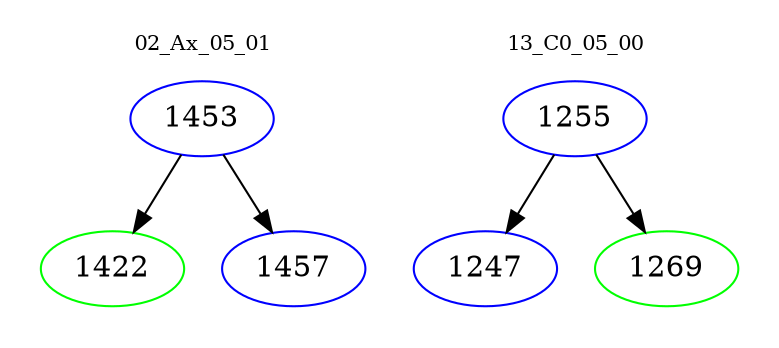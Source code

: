 digraph{
subgraph cluster_0 {
color = white
label = "02_Ax_05_01";
fontsize=10;
T0_1453 [label="1453", color="blue"]
T0_1453 -> T0_1422 [color="black"]
T0_1422 [label="1422", color="green"]
T0_1453 -> T0_1457 [color="black"]
T0_1457 [label="1457", color="blue"]
}
subgraph cluster_1 {
color = white
label = "13_C0_05_00";
fontsize=10;
T1_1255 [label="1255", color="blue"]
T1_1255 -> T1_1247 [color="black"]
T1_1247 [label="1247", color="blue"]
T1_1255 -> T1_1269 [color="black"]
T1_1269 [label="1269", color="green"]
}
}
